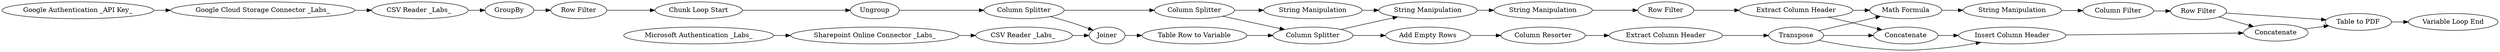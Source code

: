 digraph {
	12 -> 15
	21 -> 23
	23 -> 24
	49 -> 46
	27 -> 28
	12 -> 13
	31 -> 32
	40 -> 42
	44 -> 54
	26 -> 27
	46 -> 10
	32 -> 52
	51 -> 13
	17 -> 21
	26 -> 25
	15 -> 16
	50 -> 2
	44 -> 12
	13 -> 16
	42 -> 8
	2 -> 7
	8 -> 49
	35 -> 22
	54 -> 51
	28 -> 31
	24 -> 25
	25 -> 30
	22 -> 26
	32 -> 30
	26 -> 24
	23 -> 27
	10 -> 44
	41 -> 40
	20 -> 35
	52 -> 53
	7 -> 54
	30 -> 52
	13 -> 20
	16 -> 17
	27 [label="Math Formula"]
	7 [label="CSV Reader _Labs_ "]
	26 [label=Transpose]
	21 [label="Row Filter"]
	8 [label=GroupBy]
	17 [label="String Manipulation"]
	24 [label=Concatenate]
	49 [label="Row Filter"]
	41 [label="Google Authentication _API Key_"]
	31 [label="Column Filter"]
	51 [label="Table Row to Variable"]
	15 [label="String Manipulation"]
	54 [label=Joiner]
	25 [label="Insert Column Header"]
	10 [label=Ungroup]
	12 [label="Column Splitter"]
	16 [label="String Manipulation"]
	30 [label=Concatenate]
	50 [label="Microsoft Authentication _Labs_"]
	42 [label="CSV Reader _Labs_ "]
	22 [label="Extract Column Header"]
	53 [label="Variable Loop End"]
	28 [label="String Manipulation"]
	23 [label="Extract Column Header"]
	20 [label="Add Empty Rows"]
	35 [label="Column Resorter"]
	44 [label="Column Splitter"]
	13 [label="Column Splitter"]
	46 [label="Chunk Loop Start"]
	40 [label="Google Cloud Storage Connector _Labs_"]
	52 [label="Table to PDF"]
	32 [label="Row Filter"]
	2 [label="Sharepoint Online Connector _Labs_"]
	rankdir=LR
}
